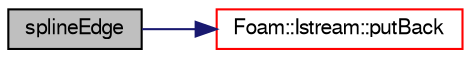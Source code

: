 digraph "splineEdge"
{
  bgcolor="transparent";
  edge [fontname="FreeSans",fontsize="10",labelfontname="FreeSans",labelfontsize="10"];
  node [fontname="FreeSans",fontsize="10",shape=record];
  rankdir="LR";
  Node2 [label="splineEdge",height=0.2,width=0.4,color="black", fillcolor="grey75", style="filled", fontcolor="black"];
  Node2 -> Node3 [color="midnightblue",fontsize="10",style="solid",fontname="FreeSans"];
  Node3 [label="Foam::Istream::putBack",height=0.2,width=0.4,color="red",URL="$a26234.html#af22e503b062298eef54e360dfc06d0b4",tooltip="Put back token. "];
}
